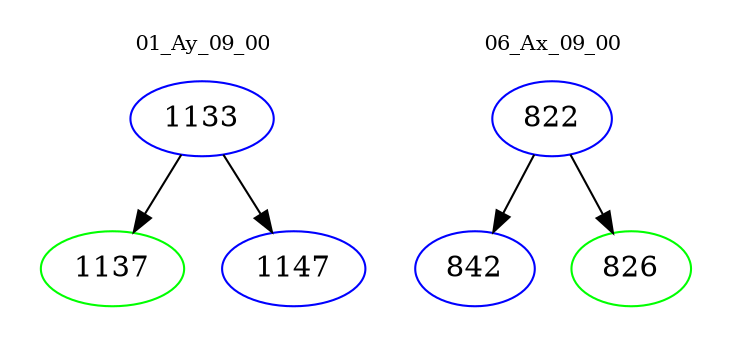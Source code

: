 digraph{
subgraph cluster_0 {
color = white
label = "01_Ay_09_00";
fontsize=10;
T0_1133 [label="1133", color="blue"]
T0_1133 -> T0_1137 [color="black"]
T0_1137 [label="1137", color="green"]
T0_1133 -> T0_1147 [color="black"]
T0_1147 [label="1147", color="blue"]
}
subgraph cluster_1 {
color = white
label = "06_Ax_09_00";
fontsize=10;
T1_822 [label="822", color="blue"]
T1_822 -> T1_842 [color="black"]
T1_842 [label="842", color="blue"]
T1_822 -> T1_826 [color="black"]
T1_826 [label="826", color="green"]
}
}
